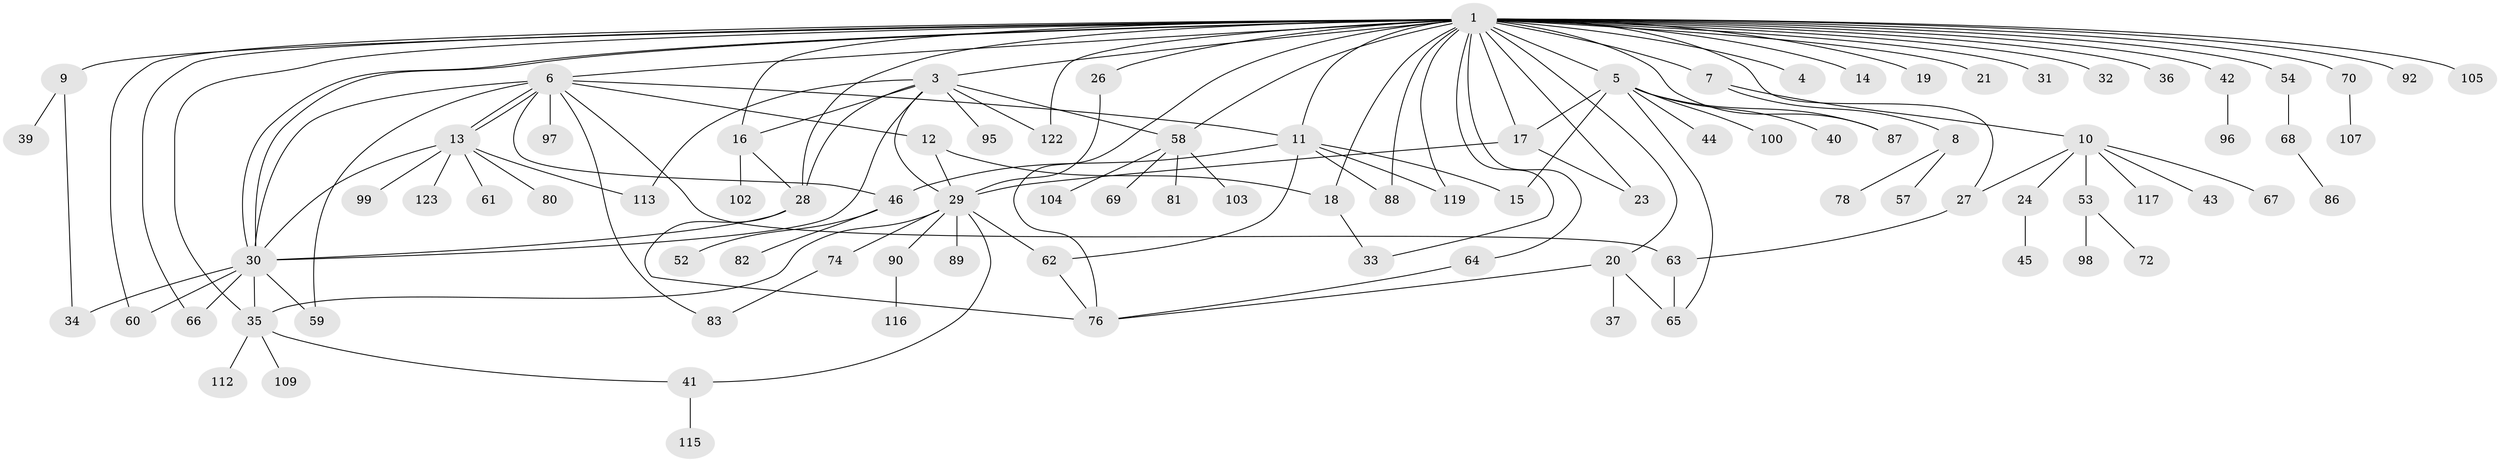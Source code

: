 // Generated by graph-tools (version 1.1) at 2025/51/02/27/25 19:51:56]
// undirected, 93 vertices, 134 edges
graph export_dot {
graph [start="1"]
  node [color=gray90,style=filled];
  1 [super="+2"];
  3 [super="+84"];
  4 [super="+48"];
  5 [super="+49"];
  6 [super="+25"];
  7 [super="+38"];
  8 [super="+106"];
  9 [super="+50"];
  10 [super="+73"];
  11 [super="+110"];
  12;
  13 [super="+22"];
  14;
  15;
  16 [super="+79"];
  17 [super="+55"];
  18 [super="+118"];
  19 [super="+47"];
  20 [super="+120"];
  21;
  23 [super="+114"];
  24;
  26;
  27 [super="+111"];
  28 [super="+121"];
  29 [super="+124"];
  30 [super="+77"];
  31;
  32;
  33;
  34;
  35 [super="+51"];
  36;
  37;
  39;
  40;
  41;
  42;
  43;
  44;
  45;
  46;
  52;
  53 [super="+56"];
  54 [super="+85"];
  57;
  58 [super="+91"];
  59;
  60;
  61;
  62 [super="+71"];
  63;
  64 [super="+75"];
  65 [super="+93"];
  66;
  67;
  68 [super="+108"];
  69;
  70;
  72;
  74;
  76;
  78;
  80;
  81;
  82;
  83;
  86;
  87;
  88;
  89 [super="+94"];
  90;
  92;
  95;
  96;
  97;
  98 [super="+101"];
  99;
  100;
  102;
  103;
  104;
  105;
  107;
  109;
  112;
  113;
  115;
  116;
  117;
  119;
  122;
  123;
  1 -- 3 [weight=2];
  1 -- 4 [weight=2];
  1 -- 5;
  1 -- 9;
  1 -- 14;
  1 -- 17;
  1 -- 18;
  1 -- 19;
  1 -- 20;
  1 -- 21;
  1 -- 23;
  1 -- 26;
  1 -- 28;
  1 -- 30;
  1 -- 30;
  1 -- 31;
  1 -- 33;
  1 -- 35 [weight=2];
  1 -- 36;
  1 -- 42;
  1 -- 60;
  1 -- 64;
  1 -- 66;
  1 -- 76;
  1 -- 88;
  1 -- 92;
  1 -- 105 [weight=2];
  1 -- 119;
  1 -- 122;
  1 -- 58;
  1 -- 32;
  1 -- 6;
  1 -- 7;
  1 -- 70;
  1 -- 11;
  1 -- 54;
  1 -- 87;
  1 -- 27;
  1 -- 16;
  3 -- 16;
  3 -- 28;
  3 -- 58;
  3 -- 95;
  3 -- 113;
  3 -- 122;
  3 -- 29;
  3 -- 30;
  5 -- 15;
  5 -- 17;
  5 -- 40;
  5 -- 44;
  5 -- 65;
  5 -- 87;
  5 -- 100;
  6 -- 12;
  6 -- 13;
  6 -- 13;
  6 -- 30;
  6 -- 59;
  6 -- 83;
  6 -- 97;
  6 -- 46;
  6 -- 63;
  6 -- 11;
  7 -- 8;
  7 -- 10;
  8 -- 57;
  8 -- 78;
  9 -- 34;
  9 -- 39;
  10 -- 24;
  10 -- 27;
  10 -- 43;
  10 -- 53;
  10 -- 67;
  10 -- 117;
  11 -- 15;
  11 -- 46;
  11 -- 62;
  11 -- 88;
  11 -- 119;
  12 -- 18;
  12 -- 29;
  13 -- 30;
  13 -- 61;
  13 -- 80;
  13 -- 99;
  13 -- 123;
  13 -- 113;
  16 -- 102;
  16 -- 28;
  17 -- 29;
  17 -- 23;
  18 -- 33;
  20 -- 37;
  20 -- 76;
  20 -- 65;
  24 -- 45;
  26 -- 29;
  27 -- 63;
  28 -- 76;
  28 -- 30;
  29 -- 41;
  29 -- 62;
  29 -- 74;
  29 -- 89;
  29 -- 90;
  29 -- 35;
  30 -- 34;
  30 -- 35;
  30 -- 59;
  30 -- 66;
  30 -- 60;
  35 -- 41;
  35 -- 112;
  35 -- 109;
  41 -- 115;
  42 -- 96;
  46 -- 52;
  46 -- 82;
  53 -- 72;
  53 -- 98;
  54 -- 68;
  58 -- 69;
  58 -- 81;
  58 -- 104;
  58 -- 103;
  62 -- 76;
  63 -- 65;
  64 -- 76;
  68 -- 86;
  70 -- 107;
  74 -- 83;
  90 -- 116;
}
